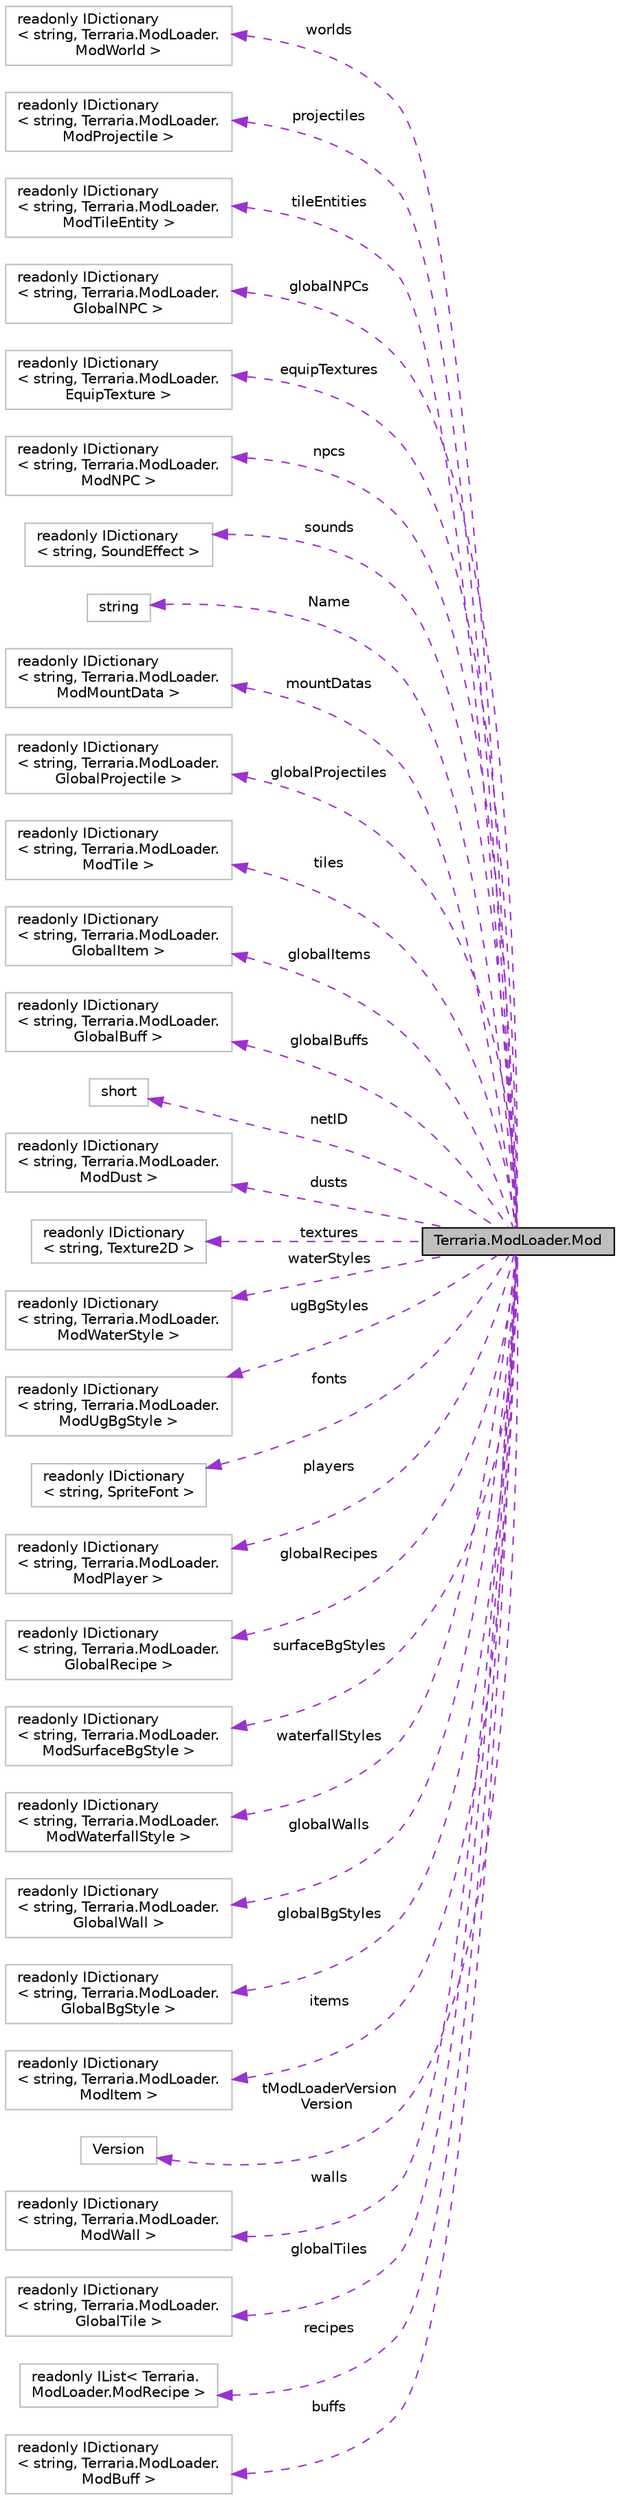 digraph "Terraria.ModLoader.Mod"
{
  edge [fontname="Helvetica",fontsize="10",labelfontname="Helvetica",labelfontsize="10"];
  node [fontname="Helvetica",fontsize="10",shape=record];
  rankdir="LR";
  Node2 [label="Terraria.ModLoader.Mod",height=0.2,width=0.4,color="black", fillcolor="grey75", style="filled", fontcolor="black"];
  Node3 -> Node2 [dir="back",color="darkorchid3",fontsize="10",style="dashed",label=" worlds" ,fontname="Helvetica"];
  Node3 [label="readonly IDictionary\l\< string, Terraria.ModLoader.\lModWorld \>",height=0.2,width=0.4,color="grey75", fillcolor="white", style="filled"];
  Node4 -> Node2 [dir="back",color="darkorchid3",fontsize="10",style="dashed",label=" projectiles" ,fontname="Helvetica"];
  Node4 [label="readonly IDictionary\l\< string, Terraria.ModLoader.\lModProjectile \>",height=0.2,width=0.4,color="grey75", fillcolor="white", style="filled"];
  Node5 -> Node2 [dir="back",color="darkorchid3",fontsize="10",style="dashed",label=" tileEntities" ,fontname="Helvetica"];
  Node5 [label="readonly IDictionary\l\< string, Terraria.ModLoader.\lModTileEntity \>",height=0.2,width=0.4,color="grey75", fillcolor="white", style="filled"];
  Node6 -> Node2 [dir="back",color="darkorchid3",fontsize="10",style="dashed",label=" globalNPCs" ,fontname="Helvetica"];
  Node6 [label="readonly IDictionary\l\< string, Terraria.ModLoader.\lGlobalNPC \>",height=0.2,width=0.4,color="grey75", fillcolor="white", style="filled"];
  Node7 -> Node2 [dir="back",color="darkorchid3",fontsize="10",style="dashed",label=" equipTextures" ,fontname="Helvetica"];
  Node7 [label="readonly IDictionary\l\< string, Terraria.ModLoader.\lEquipTexture \>",height=0.2,width=0.4,color="grey75", fillcolor="white", style="filled"];
  Node8 -> Node2 [dir="back",color="darkorchid3",fontsize="10",style="dashed",label=" npcs" ,fontname="Helvetica"];
  Node8 [label="readonly IDictionary\l\< string, Terraria.ModLoader.\lModNPC \>",height=0.2,width=0.4,color="grey75", fillcolor="white", style="filled"];
  Node9 -> Node2 [dir="back",color="darkorchid3",fontsize="10",style="dashed",label=" sounds" ,fontname="Helvetica"];
  Node9 [label="readonly IDictionary\l\< string, SoundEffect \>",height=0.2,width=0.4,color="grey75", fillcolor="white", style="filled"];
  Node10 -> Node2 [dir="back",color="darkorchid3",fontsize="10",style="dashed",label=" Name" ,fontname="Helvetica"];
  Node10 [label="string",height=0.2,width=0.4,color="grey75", fillcolor="white", style="filled"];
  Node11 -> Node2 [dir="back",color="darkorchid3",fontsize="10",style="dashed",label=" mountDatas" ,fontname="Helvetica"];
  Node11 [label="readonly IDictionary\l\< string, Terraria.ModLoader.\lModMountData \>",height=0.2,width=0.4,color="grey75", fillcolor="white", style="filled"];
  Node12 -> Node2 [dir="back",color="darkorchid3",fontsize="10",style="dashed",label=" globalProjectiles" ,fontname="Helvetica"];
  Node12 [label="readonly IDictionary\l\< string, Terraria.ModLoader.\lGlobalProjectile \>",height=0.2,width=0.4,color="grey75", fillcolor="white", style="filled"];
  Node13 -> Node2 [dir="back",color="darkorchid3",fontsize="10",style="dashed",label=" tiles" ,fontname="Helvetica"];
  Node13 [label="readonly IDictionary\l\< string, Terraria.ModLoader.\lModTile \>",height=0.2,width=0.4,color="grey75", fillcolor="white", style="filled"];
  Node14 -> Node2 [dir="back",color="darkorchid3",fontsize="10",style="dashed",label=" globalItems" ,fontname="Helvetica"];
  Node14 [label="readonly IDictionary\l\< string, Terraria.ModLoader.\lGlobalItem \>",height=0.2,width=0.4,color="grey75", fillcolor="white", style="filled"];
  Node15 -> Node2 [dir="back",color="darkorchid3",fontsize="10",style="dashed",label=" globalBuffs" ,fontname="Helvetica"];
  Node15 [label="readonly IDictionary\l\< string, Terraria.ModLoader.\lGlobalBuff \>",height=0.2,width=0.4,color="grey75", fillcolor="white", style="filled"];
  Node16 -> Node2 [dir="back",color="darkorchid3",fontsize="10",style="dashed",label=" netID" ,fontname="Helvetica"];
  Node16 [label="short",height=0.2,width=0.4,color="grey75", fillcolor="white", style="filled"];
  Node17 -> Node2 [dir="back",color="darkorchid3",fontsize="10",style="dashed",label=" dusts" ,fontname="Helvetica"];
  Node17 [label="readonly IDictionary\l\< string, Terraria.ModLoader.\lModDust \>",height=0.2,width=0.4,color="grey75", fillcolor="white", style="filled"];
  Node18 -> Node2 [dir="back",color="darkorchid3",fontsize="10",style="dashed",label=" textures" ,fontname="Helvetica"];
  Node18 [label="readonly IDictionary\l\< string, Texture2D \>",height=0.2,width=0.4,color="grey75", fillcolor="white", style="filled"];
  Node19 -> Node2 [dir="back",color="darkorchid3",fontsize="10",style="dashed",label=" waterStyles" ,fontname="Helvetica"];
  Node19 [label="readonly IDictionary\l\< string, Terraria.ModLoader.\lModWaterStyle \>",height=0.2,width=0.4,color="grey75", fillcolor="white", style="filled"];
  Node20 -> Node2 [dir="back",color="darkorchid3",fontsize="10",style="dashed",label=" ugBgStyles" ,fontname="Helvetica"];
  Node20 [label="readonly IDictionary\l\< string, Terraria.ModLoader.\lModUgBgStyle \>",height=0.2,width=0.4,color="grey75", fillcolor="white", style="filled"];
  Node21 -> Node2 [dir="back",color="darkorchid3",fontsize="10",style="dashed",label=" fonts" ,fontname="Helvetica"];
  Node21 [label="readonly IDictionary\l\< string, SpriteFont \>",height=0.2,width=0.4,color="grey75", fillcolor="white", style="filled"];
  Node22 -> Node2 [dir="back",color="darkorchid3",fontsize="10",style="dashed",label=" players" ,fontname="Helvetica"];
  Node22 [label="readonly IDictionary\l\< string, Terraria.ModLoader.\lModPlayer \>",height=0.2,width=0.4,color="grey75", fillcolor="white", style="filled"];
  Node23 -> Node2 [dir="back",color="darkorchid3",fontsize="10",style="dashed",label=" globalRecipes" ,fontname="Helvetica"];
  Node23 [label="readonly IDictionary\l\< string, Terraria.ModLoader.\lGlobalRecipe \>",height=0.2,width=0.4,color="grey75", fillcolor="white", style="filled"];
  Node24 -> Node2 [dir="back",color="darkorchid3",fontsize="10",style="dashed",label=" surfaceBgStyles" ,fontname="Helvetica"];
  Node24 [label="readonly IDictionary\l\< string, Terraria.ModLoader.\lModSurfaceBgStyle \>",height=0.2,width=0.4,color="grey75", fillcolor="white", style="filled"];
  Node25 -> Node2 [dir="back",color="darkorchid3",fontsize="10",style="dashed",label=" waterfallStyles" ,fontname="Helvetica"];
  Node25 [label="readonly IDictionary\l\< string, Terraria.ModLoader.\lModWaterfallStyle \>",height=0.2,width=0.4,color="grey75", fillcolor="white", style="filled"];
  Node26 -> Node2 [dir="back",color="darkorchid3",fontsize="10",style="dashed",label=" globalWalls" ,fontname="Helvetica"];
  Node26 [label="readonly IDictionary\l\< string, Terraria.ModLoader.\lGlobalWall \>",height=0.2,width=0.4,color="grey75", fillcolor="white", style="filled"];
  Node27 -> Node2 [dir="back",color="darkorchid3",fontsize="10",style="dashed",label=" globalBgStyles" ,fontname="Helvetica"];
  Node27 [label="readonly IDictionary\l\< string, Terraria.ModLoader.\lGlobalBgStyle \>",height=0.2,width=0.4,color="grey75", fillcolor="white", style="filled"];
  Node28 -> Node2 [dir="back",color="darkorchid3",fontsize="10",style="dashed",label=" items" ,fontname="Helvetica"];
  Node28 [label="readonly IDictionary\l\< string, Terraria.ModLoader.\lModItem \>",height=0.2,width=0.4,color="grey75", fillcolor="white", style="filled"];
  Node29 -> Node2 [dir="back",color="darkorchid3",fontsize="10",style="dashed",label=" tModLoaderVersion\nVersion" ,fontname="Helvetica"];
  Node29 [label="Version",height=0.2,width=0.4,color="grey75", fillcolor="white", style="filled"];
  Node30 -> Node2 [dir="back",color="darkorchid3",fontsize="10",style="dashed",label=" walls" ,fontname="Helvetica"];
  Node30 [label="readonly IDictionary\l\< string, Terraria.ModLoader.\lModWall \>",height=0.2,width=0.4,color="grey75", fillcolor="white", style="filled"];
  Node31 -> Node2 [dir="back",color="darkorchid3",fontsize="10",style="dashed",label=" globalTiles" ,fontname="Helvetica"];
  Node31 [label="readonly IDictionary\l\< string, Terraria.ModLoader.\lGlobalTile \>",height=0.2,width=0.4,color="grey75", fillcolor="white", style="filled"];
  Node32 -> Node2 [dir="back",color="darkorchid3",fontsize="10",style="dashed",label=" recipes" ,fontname="Helvetica"];
  Node32 [label="readonly IList\< Terraria.\lModLoader.ModRecipe \>",height=0.2,width=0.4,color="grey75", fillcolor="white", style="filled"];
  Node33 -> Node2 [dir="back",color="darkorchid3",fontsize="10",style="dashed",label=" buffs" ,fontname="Helvetica"];
  Node33 [label="readonly IDictionary\l\< string, Terraria.ModLoader.\lModBuff \>",height=0.2,width=0.4,color="grey75", fillcolor="white", style="filled"];
}
